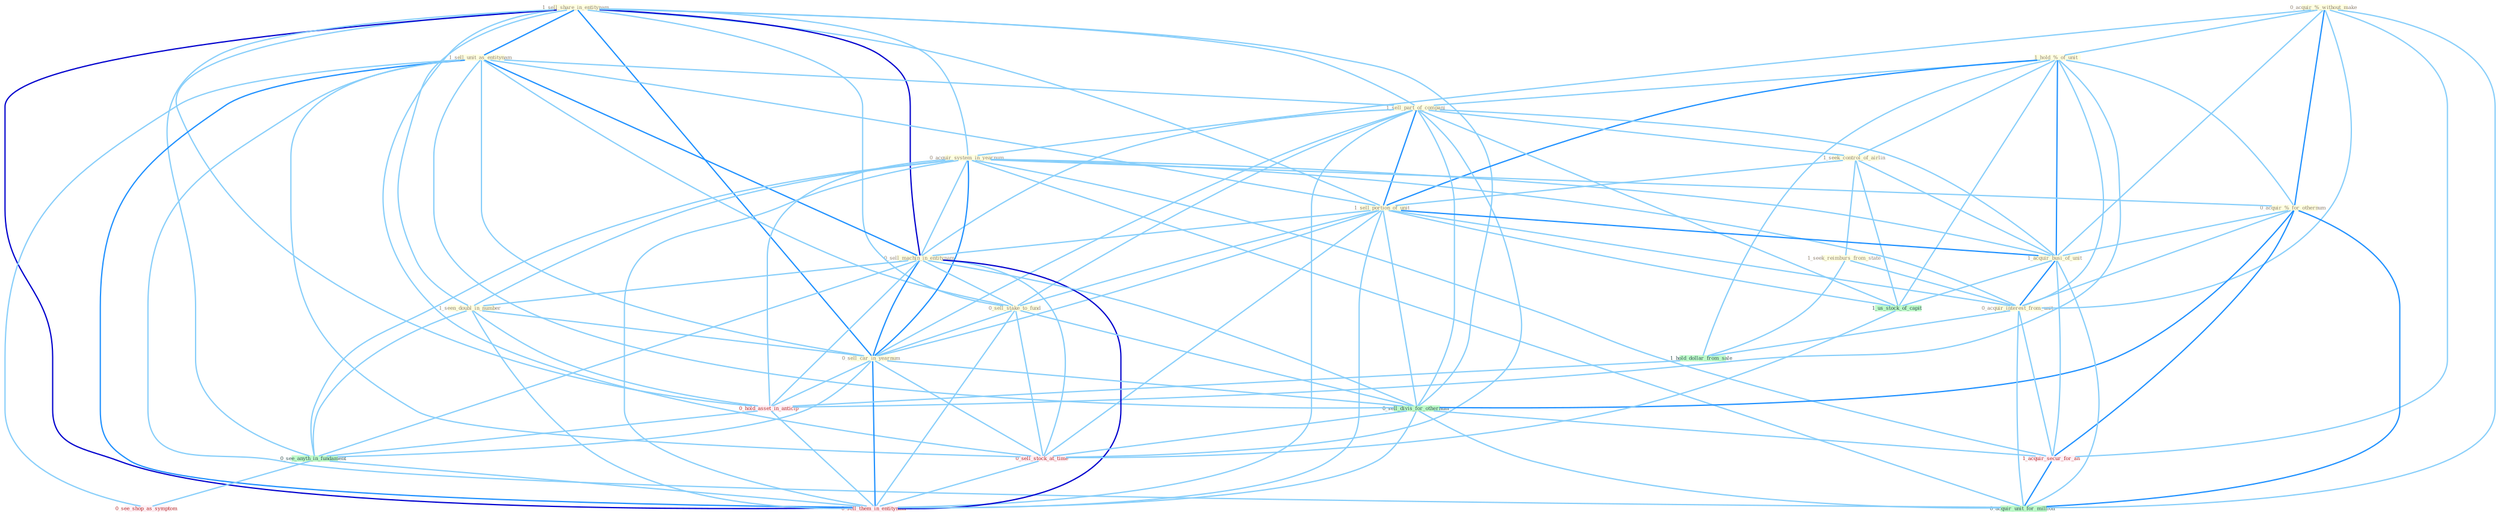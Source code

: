 Graph G{ 
    node
    [shape=polygon,style=filled,width=.5,height=.06,color="#BDFCC9",fixedsize=true,fontsize=4,
    fontcolor="#2f4f4f"];
    {node
    [color="#ffffe0", fontcolor="#8b7d6b"] "1_sell_share_in_entitynam " "1_sell_unit_as_entitynam " "0_acquir_%_without_make " "1_hold_%_of_unit " "1_sell_part_of_compani " "0_acquir_system_in_yearnum " "1_seek_control_of_airlin " "1_sell_portion_of_unit " "0_sell_machin_in_entitynam " "1_seek_reimburs_from_state " "0_acquir_%_for_othernum " "1_acquir_busi_of_unit " "0_sell_stake_to_fund " "0_acquir_interest_from_unit " "1_seen_doubl_in_number " "0_sell_car_in_yearnum "}
{node [color="#fff0f5", fontcolor="#b22222"] "1_acquir_secur_for_an " "0_hold_asset_in_anticip " "0_sell_stock_at_time " "0_see_shop_as_symptom " "0_sell_them_in_entitynam "}
edge [color="#B0E2FF"];

	"1_sell_share_in_entitynam " -- "1_sell_unit_as_entitynam " [w="2", color="#1e90ff" , len=0.8];
	"1_sell_share_in_entitynam " -- "1_sell_part_of_compani " [w="1", color="#87cefa" ];
	"1_sell_share_in_entitynam " -- "0_acquir_system_in_yearnum " [w="1", color="#87cefa" ];
	"1_sell_share_in_entitynam " -- "1_sell_portion_of_unit " [w="1", color="#87cefa" ];
	"1_sell_share_in_entitynam " -- "0_sell_machin_in_entitynam " [w="3", color="#0000cd" , len=0.6];
	"1_sell_share_in_entitynam " -- "0_sell_stake_to_fund " [w="1", color="#87cefa" ];
	"1_sell_share_in_entitynam " -- "1_seen_doubl_in_number " [w="1", color="#87cefa" ];
	"1_sell_share_in_entitynam " -- "0_sell_car_in_yearnum " [w="2", color="#1e90ff" , len=0.8];
	"1_sell_share_in_entitynam " -- "0_sell_divis_for_othernum " [w="1", color="#87cefa" ];
	"1_sell_share_in_entitynam " -- "0_hold_asset_in_anticip " [w="1", color="#87cefa" ];
	"1_sell_share_in_entitynam " -- "0_sell_stock_at_time " [w="1", color="#87cefa" ];
	"1_sell_share_in_entitynam " -- "0_see_anyth_in_fundament " [w="1", color="#87cefa" ];
	"1_sell_share_in_entitynam " -- "0_sell_them_in_entitynam " [w="3", color="#0000cd" , len=0.6];
	"1_sell_unit_as_entitynam " -- "1_sell_part_of_compani " [w="1", color="#87cefa" ];
	"1_sell_unit_as_entitynam " -- "1_sell_portion_of_unit " [w="1", color="#87cefa" ];
	"1_sell_unit_as_entitynam " -- "0_sell_machin_in_entitynam " [w="2", color="#1e90ff" , len=0.8];
	"1_sell_unit_as_entitynam " -- "0_sell_stake_to_fund " [w="1", color="#87cefa" ];
	"1_sell_unit_as_entitynam " -- "0_sell_car_in_yearnum " [w="1", color="#87cefa" ];
	"1_sell_unit_as_entitynam " -- "0_sell_divis_for_othernum " [w="1", color="#87cefa" ];
	"1_sell_unit_as_entitynam " -- "0_sell_stock_at_time " [w="1", color="#87cefa" ];
	"1_sell_unit_as_entitynam " -- "0_acquir_unit_for_million " [w="1", color="#87cefa" ];
	"1_sell_unit_as_entitynam " -- "0_see_shop_as_symptom " [w="1", color="#87cefa" ];
	"1_sell_unit_as_entitynam " -- "0_sell_them_in_entitynam " [w="2", color="#1e90ff" , len=0.8];
	"0_acquir_%_without_make " -- "1_hold_%_of_unit " [w="1", color="#87cefa" ];
	"0_acquir_%_without_make " -- "0_acquir_system_in_yearnum " [w="1", color="#87cefa" ];
	"0_acquir_%_without_make " -- "0_acquir_%_for_othernum " [w="2", color="#1e90ff" , len=0.8];
	"0_acquir_%_without_make " -- "1_acquir_busi_of_unit " [w="1", color="#87cefa" ];
	"0_acquir_%_without_make " -- "0_acquir_interest_from_unit " [w="1", color="#87cefa" ];
	"0_acquir_%_without_make " -- "1_acquir_secur_for_an " [w="1", color="#87cefa" ];
	"0_acquir_%_without_make " -- "0_acquir_unit_for_million " [w="1", color="#87cefa" ];
	"1_hold_%_of_unit " -- "1_sell_part_of_compani " [w="1", color="#87cefa" ];
	"1_hold_%_of_unit " -- "1_seek_control_of_airlin " [w="1", color="#87cefa" ];
	"1_hold_%_of_unit " -- "1_sell_portion_of_unit " [w="2", color="#1e90ff" , len=0.8];
	"1_hold_%_of_unit " -- "0_acquir_%_for_othernum " [w="1", color="#87cefa" ];
	"1_hold_%_of_unit " -- "1_acquir_busi_of_unit " [w="2", color="#1e90ff" , len=0.8];
	"1_hold_%_of_unit " -- "0_acquir_interest_from_unit " [w="1", color="#87cefa" ];
	"1_hold_%_of_unit " -- "1_us_stock_of_capit " [w="1", color="#87cefa" ];
	"1_hold_%_of_unit " -- "1_hold_dollar_from_sale " [w="1", color="#87cefa" ];
	"1_hold_%_of_unit " -- "0_hold_asset_in_anticip " [w="1", color="#87cefa" ];
	"1_sell_part_of_compani " -- "1_seek_control_of_airlin " [w="1", color="#87cefa" ];
	"1_sell_part_of_compani " -- "1_sell_portion_of_unit " [w="2", color="#1e90ff" , len=0.8];
	"1_sell_part_of_compani " -- "0_sell_machin_in_entitynam " [w="1", color="#87cefa" ];
	"1_sell_part_of_compani " -- "1_acquir_busi_of_unit " [w="1", color="#87cefa" ];
	"1_sell_part_of_compani " -- "0_sell_stake_to_fund " [w="1", color="#87cefa" ];
	"1_sell_part_of_compani " -- "0_sell_car_in_yearnum " [w="1", color="#87cefa" ];
	"1_sell_part_of_compani " -- "0_sell_divis_for_othernum " [w="1", color="#87cefa" ];
	"1_sell_part_of_compani " -- "1_us_stock_of_capit " [w="1", color="#87cefa" ];
	"1_sell_part_of_compani " -- "0_sell_stock_at_time " [w="1", color="#87cefa" ];
	"1_sell_part_of_compani " -- "0_sell_them_in_entitynam " [w="1", color="#87cefa" ];
	"0_acquir_system_in_yearnum " -- "0_sell_machin_in_entitynam " [w="1", color="#87cefa" ];
	"0_acquir_system_in_yearnum " -- "0_acquir_%_for_othernum " [w="1", color="#87cefa" ];
	"0_acquir_system_in_yearnum " -- "1_acquir_busi_of_unit " [w="1", color="#87cefa" ];
	"0_acquir_system_in_yearnum " -- "0_acquir_interest_from_unit " [w="1", color="#87cefa" ];
	"0_acquir_system_in_yearnum " -- "1_seen_doubl_in_number " [w="1", color="#87cefa" ];
	"0_acquir_system_in_yearnum " -- "0_sell_car_in_yearnum " [w="2", color="#1e90ff" , len=0.8];
	"0_acquir_system_in_yearnum " -- "1_acquir_secur_for_an " [w="1", color="#87cefa" ];
	"0_acquir_system_in_yearnum " -- "0_hold_asset_in_anticip " [w="1", color="#87cefa" ];
	"0_acquir_system_in_yearnum " -- "0_see_anyth_in_fundament " [w="1", color="#87cefa" ];
	"0_acquir_system_in_yearnum " -- "0_acquir_unit_for_million " [w="1", color="#87cefa" ];
	"0_acquir_system_in_yearnum " -- "0_sell_them_in_entitynam " [w="1", color="#87cefa" ];
	"1_seek_control_of_airlin " -- "1_sell_portion_of_unit " [w="1", color="#87cefa" ];
	"1_seek_control_of_airlin " -- "1_seek_reimburs_from_state " [w="1", color="#87cefa" ];
	"1_seek_control_of_airlin " -- "1_acquir_busi_of_unit " [w="1", color="#87cefa" ];
	"1_seek_control_of_airlin " -- "1_us_stock_of_capit " [w="1", color="#87cefa" ];
	"1_sell_portion_of_unit " -- "0_sell_machin_in_entitynam " [w="1", color="#87cefa" ];
	"1_sell_portion_of_unit " -- "1_acquir_busi_of_unit " [w="2", color="#1e90ff" , len=0.8];
	"1_sell_portion_of_unit " -- "0_sell_stake_to_fund " [w="1", color="#87cefa" ];
	"1_sell_portion_of_unit " -- "0_acquir_interest_from_unit " [w="1", color="#87cefa" ];
	"1_sell_portion_of_unit " -- "0_sell_car_in_yearnum " [w="1", color="#87cefa" ];
	"1_sell_portion_of_unit " -- "0_sell_divis_for_othernum " [w="1", color="#87cefa" ];
	"1_sell_portion_of_unit " -- "1_us_stock_of_capit " [w="1", color="#87cefa" ];
	"1_sell_portion_of_unit " -- "0_sell_stock_at_time " [w="1", color="#87cefa" ];
	"1_sell_portion_of_unit " -- "0_sell_them_in_entitynam " [w="1", color="#87cefa" ];
	"0_sell_machin_in_entitynam " -- "0_sell_stake_to_fund " [w="1", color="#87cefa" ];
	"0_sell_machin_in_entitynam " -- "1_seen_doubl_in_number " [w="1", color="#87cefa" ];
	"0_sell_machin_in_entitynam " -- "0_sell_car_in_yearnum " [w="2", color="#1e90ff" , len=0.8];
	"0_sell_machin_in_entitynam " -- "0_sell_divis_for_othernum " [w="1", color="#87cefa" ];
	"0_sell_machin_in_entitynam " -- "0_hold_asset_in_anticip " [w="1", color="#87cefa" ];
	"0_sell_machin_in_entitynam " -- "0_sell_stock_at_time " [w="1", color="#87cefa" ];
	"0_sell_machin_in_entitynam " -- "0_see_anyth_in_fundament " [w="1", color="#87cefa" ];
	"0_sell_machin_in_entitynam " -- "0_sell_them_in_entitynam " [w="3", color="#0000cd" , len=0.6];
	"1_seek_reimburs_from_state " -- "0_acquir_interest_from_unit " [w="1", color="#87cefa" ];
	"1_seek_reimburs_from_state " -- "1_hold_dollar_from_sale " [w="1", color="#87cefa" ];
	"0_acquir_%_for_othernum " -- "1_acquir_busi_of_unit " [w="1", color="#87cefa" ];
	"0_acquir_%_for_othernum " -- "0_acquir_interest_from_unit " [w="1", color="#87cefa" ];
	"0_acquir_%_for_othernum " -- "0_sell_divis_for_othernum " [w="2", color="#1e90ff" , len=0.8];
	"0_acquir_%_for_othernum " -- "1_acquir_secur_for_an " [w="2", color="#1e90ff" , len=0.8];
	"0_acquir_%_for_othernum " -- "0_acquir_unit_for_million " [w="2", color="#1e90ff" , len=0.8];
	"1_acquir_busi_of_unit " -- "0_acquir_interest_from_unit " [w="2", color="#1e90ff" , len=0.8];
	"1_acquir_busi_of_unit " -- "1_acquir_secur_for_an " [w="1", color="#87cefa" ];
	"1_acquir_busi_of_unit " -- "1_us_stock_of_capit " [w="1", color="#87cefa" ];
	"1_acquir_busi_of_unit " -- "0_acquir_unit_for_million " [w="1", color="#87cefa" ];
	"0_sell_stake_to_fund " -- "0_sell_car_in_yearnum " [w="1", color="#87cefa" ];
	"0_sell_stake_to_fund " -- "0_sell_divis_for_othernum " [w="1", color="#87cefa" ];
	"0_sell_stake_to_fund " -- "0_sell_stock_at_time " [w="1", color="#87cefa" ];
	"0_sell_stake_to_fund " -- "0_sell_them_in_entitynam " [w="1", color="#87cefa" ];
	"0_acquir_interest_from_unit " -- "1_acquir_secur_for_an " [w="1", color="#87cefa" ];
	"0_acquir_interest_from_unit " -- "1_hold_dollar_from_sale " [w="1", color="#87cefa" ];
	"0_acquir_interest_from_unit " -- "0_acquir_unit_for_million " [w="1", color="#87cefa" ];
	"1_seen_doubl_in_number " -- "0_sell_car_in_yearnum " [w="1", color="#87cefa" ];
	"1_seen_doubl_in_number " -- "0_hold_asset_in_anticip " [w="1", color="#87cefa" ];
	"1_seen_doubl_in_number " -- "0_see_anyth_in_fundament " [w="1", color="#87cefa" ];
	"1_seen_doubl_in_number " -- "0_sell_them_in_entitynam " [w="1", color="#87cefa" ];
	"0_sell_car_in_yearnum " -- "0_sell_divis_for_othernum " [w="1", color="#87cefa" ];
	"0_sell_car_in_yearnum " -- "0_hold_asset_in_anticip " [w="1", color="#87cefa" ];
	"0_sell_car_in_yearnum " -- "0_sell_stock_at_time " [w="1", color="#87cefa" ];
	"0_sell_car_in_yearnum " -- "0_see_anyth_in_fundament " [w="1", color="#87cefa" ];
	"0_sell_car_in_yearnum " -- "0_sell_them_in_entitynam " [w="2", color="#1e90ff" , len=0.8];
	"0_sell_divis_for_othernum " -- "1_acquir_secur_for_an " [w="1", color="#87cefa" ];
	"0_sell_divis_for_othernum " -- "0_sell_stock_at_time " [w="1", color="#87cefa" ];
	"0_sell_divis_for_othernum " -- "0_acquir_unit_for_million " [w="1", color="#87cefa" ];
	"0_sell_divis_for_othernum " -- "0_sell_them_in_entitynam " [w="1", color="#87cefa" ];
	"1_acquir_secur_for_an " -- "0_acquir_unit_for_million " [w="2", color="#1e90ff" , len=0.8];
	"1_us_stock_of_capit " -- "0_sell_stock_at_time " [w="1", color="#87cefa" ];
	"1_hold_dollar_from_sale " -- "0_hold_asset_in_anticip " [w="1", color="#87cefa" ];
	"0_hold_asset_in_anticip " -- "0_see_anyth_in_fundament " [w="1", color="#87cefa" ];
	"0_hold_asset_in_anticip " -- "0_sell_them_in_entitynam " [w="1", color="#87cefa" ];
	"0_sell_stock_at_time " -- "0_sell_them_in_entitynam " [w="1", color="#87cefa" ];
	"0_see_anyth_in_fundament " -- "0_see_shop_as_symptom " [w="1", color="#87cefa" ];
	"0_see_anyth_in_fundament " -- "0_sell_them_in_entitynam " [w="1", color="#87cefa" ];
}